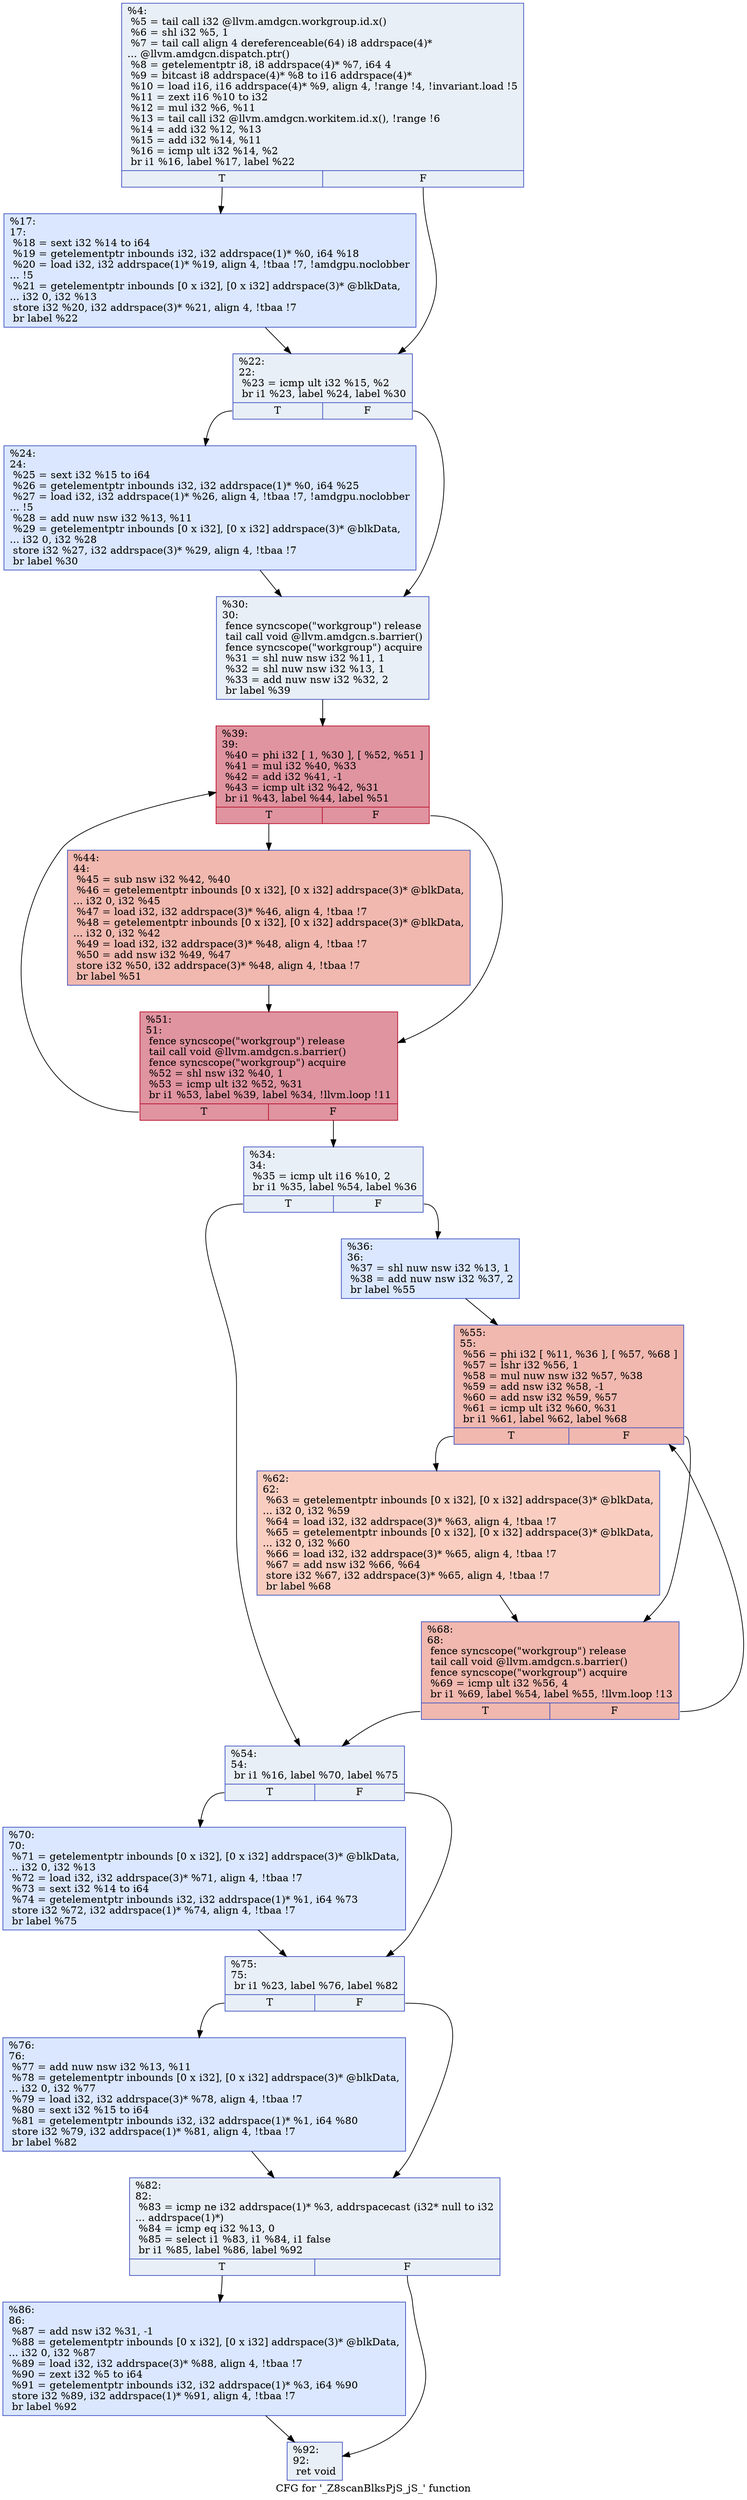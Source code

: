 digraph "CFG for '_Z8scanBlksPjS_jS_' function" {
	label="CFG for '_Z8scanBlksPjS_jS_' function";

	Node0x64c5b30 [shape=record,color="#3d50c3ff", style=filled, fillcolor="#cedaeb70",label="{%4:\l  %5 = tail call i32 @llvm.amdgcn.workgroup.id.x()\l  %6 = shl i32 %5, 1\l  %7 = tail call align 4 dereferenceable(64) i8 addrspace(4)*\l... @llvm.amdgcn.dispatch.ptr()\l  %8 = getelementptr i8, i8 addrspace(4)* %7, i64 4\l  %9 = bitcast i8 addrspace(4)* %8 to i16 addrspace(4)*\l  %10 = load i16, i16 addrspace(4)* %9, align 4, !range !4, !invariant.load !5\l  %11 = zext i16 %10 to i32\l  %12 = mul i32 %6, %11\l  %13 = tail call i32 @llvm.amdgcn.workitem.id.x(), !range !6\l  %14 = add i32 %12, %13\l  %15 = add i32 %14, %11\l  %16 = icmp ult i32 %14, %2\l  br i1 %16, label %17, label %22\l|{<s0>T|<s1>F}}"];
	Node0x64c5b30:s0 -> Node0x64c6730;
	Node0x64c5b30:s1 -> Node0x64c7ca0;
	Node0x64c6730 [shape=record,color="#3d50c3ff", style=filled, fillcolor="#abc8fd70",label="{%17:\l17:                                               \l  %18 = sext i32 %14 to i64\l  %19 = getelementptr inbounds i32, i32 addrspace(1)* %0, i64 %18\l  %20 = load i32, i32 addrspace(1)* %19, align 4, !tbaa !7, !amdgpu.noclobber\l... !5\l  %21 = getelementptr inbounds [0 x i32], [0 x i32] addrspace(3)* @blkData,\l... i32 0, i32 %13\l  store i32 %20, i32 addrspace(3)* %21, align 4, !tbaa !7\l  br label %22\l}"];
	Node0x64c6730 -> Node0x64c7ca0;
	Node0x64c7ca0 [shape=record,color="#3d50c3ff", style=filled, fillcolor="#cedaeb70",label="{%22:\l22:                                               \l  %23 = icmp ult i32 %15, %2\l  br i1 %23, label %24, label %30\l|{<s0>T|<s1>F}}"];
	Node0x64c7ca0:s0 -> Node0x64c8f50;
	Node0x64c7ca0:s1 -> Node0x64c8fa0;
	Node0x64c8f50 [shape=record,color="#3d50c3ff", style=filled, fillcolor="#abc8fd70",label="{%24:\l24:                                               \l  %25 = sext i32 %15 to i64\l  %26 = getelementptr inbounds i32, i32 addrspace(1)* %0, i64 %25\l  %27 = load i32, i32 addrspace(1)* %26, align 4, !tbaa !7, !amdgpu.noclobber\l... !5\l  %28 = add nuw nsw i32 %13, %11\l  %29 = getelementptr inbounds [0 x i32], [0 x i32] addrspace(3)* @blkData,\l... i32 0, i32 %28\l  store i32 %27, i32 addrspace(3)* %29, align 4, !tbaa !7\l  br label %30\l}"];
	Node0x64c8f50 -> Node0x64c8fa0;
	Node0x64c8fa0 [shape=record,color="#3d50c3ff", style=filled, fillcolor="#cedaeb70",label="{%30:\l30:                                               \l  fence syncscope(\"workgroup\") release\l  tail call void @llvm.amdgcn.s.barrier()\l  fence syncscope(\"workgroup\") acquire\l  %31 = shl nuw nsw i32 %11, 1\l  %32 = shl nuw nsw i32 %13, 1\l  %33 = add nuw nsw i32 %32, 2\l  br label %39\l}"];
	Node0x64c8fa0 -> Node0x64c7c20;
	Node0x64c9b60 [shape=record,color="#3d50c3ff", style=filled, fillcolor="#cedaeb70",label="{%34:\l34:                                               \l  %35 = icmp ult i16 %10, 2\l  br i1 %35, label %54, label %36\l|{<s0>T|<s1>F}}"];
	Node0x64c9b60:s0 -> Node0x64c9c80;
	Node0x64c9b60:s1 -> Node0x64c9cd0;
	Node0x64c9cd0 [shape=record,color="#3d50c3ff", style=filled, fillcolor="#abc8fd70",label="{%36:\l36:                                               \l  %37 = shl nuw nsw i32 %13, 1\l  %38 = add nuw nsw i32 %37, 2\l  br label %55\l}"];
	Node0x64c9cd0 -> Node0x64c9f30;
	Node0x64c7c20 [shape=record,color="#b70d28ff", style=filled, fillcolor="#b70d2870",label="{%39:\l39:                                               \l  %40 = phi i32 [ 1, %30 ], [ %52, %51 ]\l  %41 = mul i32 %40, %33\l  %42 = add i32 %41, -1\l  %43 = icmp ult i32 %42, %31\l  br i1 %43, label %44, label %51\l|{<s0>T|<s1>F}}"];
	Node0x64c7c20:s0 -> Node0x64ca340;
	Node0x64c7c20:s1 -> Node0x64ca020;
	Node0x64ca340 [shape=record,color="#3d50c3ff", style=filled, fillcolor="#dc5d4a70",label="{%44:\l44:                                               \l  %45 = sub nsw i32 %42, %40\l  %46 = getelementptr inbounds [0 x i32], [0 x i32] addrspace(3)* @blkData,\l... i32 0, i32 %45\l  %47 = load i32, i32 addrspace(3)* %46, align 4, !tbaa !7\l  %48 = getelementptr inbounds [0 x i32], [0 x i32] addrspace(3)* @blkData,\l... i32 0, i32 %42\l  %49 = load i32, i32 addrspace(3)* %48, align 4, !tbaa !7\l  %50 = add nsw i32 %49, %47\l  store i32 %50, i32 addrspace(3)* %48, align 4, !tbaa !7\l  br label %51\l}"];
	Node0x64ca340 -> Node0x64ca020;
	Node0x64ca020 [shape=record,color="#b70d28ff", style=filled, fillcolor="#b70d2870",label="{%51:\l51:                                               \l  fence syncscope(\"workgroup\") release\l  tail call void @llvm.amdgcn.s.barrier()\l  fence syncscope(\"workgroup\") acquire\l  %52 = shl nsw i32 %40, 1\l  %53 = icmp ult i32 %52, %31\l  br i1 %53, label %39, label %34, !llvm.loop !11\l|{<s0>T|<s1>F}}"];
	Node0x64ca020:s0 -> Node0x64c7c20;
	Node0x64ca020:s1 -> Node0x64c9b60;
	Node0x64c9c80 [shape=record,color="#3d50c3ff", style=filled, fillcolor="#cedaeb70",label="{%54:\l54:                                               \l  br i1 %16, label %70, label %75\l|{<s0>T|<s1>F}}"];
	Node0x64c9c80:s0 -> Node0x64cad30;
	Node0x64c9c80:s1 -> Node0x64cad80;
	Node0x64c9f30 [shape=record,color="#3d50c3ff", style=filled, fillcolor="#dc5d4a70",label="{%55:\l55:                                               \l  %56 = phi i32 [ %11, %36 ], [ %57, %68 ]\l  %57 = lshr i32 %56, 1\l  %58 = mul nuw nsw i32 %57, %38\l  %59 = add nsw i32 %58, -1\l  %60 = add nsw i32 %59, %57\l  %61 = icmp ult i32 %60, %31\l  br i1 %61, label %62, label %68\l|{<s0>T|<s1>F}}"];
	Node0x64c9f30:s0 -> Node0x64cb2d0;
	Node0x64c9f30:s1 -> Node0x64caec0;
	Node0x64cb2d0 [shape=record,color="#3d50c3ff", style=filled, fillcolor="#f2907270",label="{%62:\l62:                                               \l  %63 = getelementptr inbounds [0 x i32], [0 x i32] addrspace(3)* @blkData,\l... i32 0, i32 %59\l  %64 = load i32, i32 addrspace(3)* %63, align 4, !tbaa !7\l  %65 = getelementptr inbounds [0 x i32], [0 x i32] addrspace(3)* @blkData,\l... i32 0, i32 %60\l  %66 = load i32, i32 addrspace(3)* %65, align 4, !tbaa !7\l  %67 = add nsw i32 %66, %64\l  store i32 %67, i32 addrspace(3)* %65, align 4, !tbaa !7\l  br label %68\l}"];
	Node0x64cb2d0 -> Node0x64caec0;
	Node0x64caec0 [shape=record,color="#3d50c3ff", style=filled, fillcolor="#dc5d4a70",label="{%68:\l68:                                               \l  fence syncscope(\"workgroup\") release\l  tail call void @llvm.amdgcn.s.barrier()\l  fence syncscope(\"workgroup\") acquire\l  %69 = icmp ult i32 %56, 4\l  br i1 %69, label %54, label %55, !llvm.loop !13\l|{<s0>T|<s1>F}}"];
	Node0x64caec0:s0 -> Node0x64c9c80;
	Node0x64caec0:s1 -> Node0x64c9f30;
	Node0x64cad30 [shape=record,color="#3d50c3ff", style=filled, fillcolor="#abc8fd70",label="{%70:\l70:                                               \l  %71 = getelementptr inbounds [0 x i32], [0 x i32] addrspace(3)* @blkData,\l... i32 0, i32 %13\l  %72 = load i32, i32 addrspace(3)* %71, align 4, !tbaa !7\l  %73 = sext i32 %14 to i64\l  %74 = getelementptr inbounds i32, i32 addrspace(1)* %1, i64 %73\l  store i32 %72, i32 addrspace(1)* %74, align 4, !tbaa !7\l  br label %75\l}"];
	Node0x64cad30 -> Node0x64cad80;
	Node0x64cad80 [shape=record,color="#3d50c3ff", style=filled, fillcolor="#cedaeb70",label="{%75:\l75:                                               \l  br i1 %23, label %76, label %82\l|{<s0>T|<s1>F}}"];
	Node0x64cad80:s0 -> Node0x64cc070;
	Node0x64cad80:s1 -> Node0x64cc0c0;
	Node0x64cc070 [shape=record,color="#3d50c3ff", style=filled, fillcolor="#abc8fd70",label="{%76:\l76:                                               \l  %77 = add nuw nsw i32 %13, %11\l  %78 = getelementptr inbounds [0 x i32], [0 x i32] addrspace(3)* @blkData,\l... i32 0, i32 %77\l  %79 = load i32, i32 addrspace(3)* %78, align 4, !tbaa !7\l  %80 = sext i32 %15 to i64\l  %81 = getelementptr inbounds i32, i32 addrspace(1)* %1, i64 %80\l  store i32 %79, i32 addrspace(1)* %81, align 4, !tbaa !7\l  br label %82\l}"];
	Node0x64cc070 -> Node0x64cc0c0;
	Node0x64cc0c0 [shape=record,color="#3d50c3ff", style=filled, fillcolor="#cedaeb70",label="{%82:\l82:                                               \l  %83 = icmp ne i32 addrspace(1)* %3, addrspacecast (i32* null to i32\l... addrspace(1)*)\l  %84 = icmp eq i32 %13, 0\l  %85 = select i1 %83, i1 %84, i1 false\l  br i1 %85, label %86, label %92\l|{<s0>T|<s1>F}}"];
	Node0x64cc0c0:s0 -> Node0x64ccd80;
	Node0x64cc0c0:s1 -> Node0x64ccdd0;
	Node0x64ccd80 [shape=record,color="#3d50c3ff", style=filled, fillcolor="#abc8fd70",label="{%86:\l86:                                               \l  %87 = add nsw i32 %31, -1\l  %88 = getelementptr inbounds [0 x i32], [0 x i32] addrspace(3)* @blkData,\l... i32 0, i32 %87\l  %89 = load i32, i32 addrspace(3)* %88, align 4, !tbaa !7\l  %90 = zext i32 %5 to i64\l  %91 = getelementptr inbounds i32, i32 addrspace(1)* %3, i64 %90\l  store i32 %89, i32 addrspace(1)* %91, align 4, !tbaa !7\l  br label %92\l}"];
	Node0x64ccd80 -> Node0x64ccdd0;
	Node0x64ccdd0 [shape=record,color="#3d50c3ff", style=filled, fillcolor="#cedaeb70",label="{%92:\l92:                                               \l  ret void\l}"];
}

